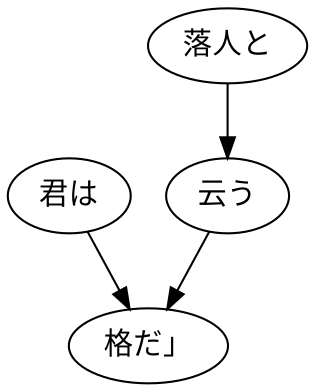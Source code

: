 digraph graph8090 {
	node0 [label="君は"];
	node1 [label="落人と"];
	node2 [label="云う"];
	node3 [label="格だ」"];
	node0 -> node3;
	node1 -> node2;
	node2 -> node3;
}
